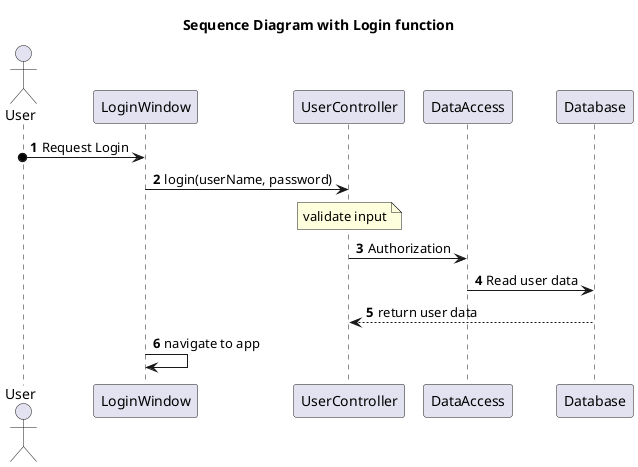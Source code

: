 @startuml

title Sequence Diagram with Login function

autonumber 1 1

actor User
participant "LoginWindow" as lw
participant "UserController" as uc
participant "DataAccess" as da
participant "Database" as db

User o-> lw: Request Login
lw -> uc: login(userName, password)
note over uc: validate input
uc -> da: Authorization
da -> db: Read user data
db --> uc: return user data
lw -> lw: navigate to app

@enduml